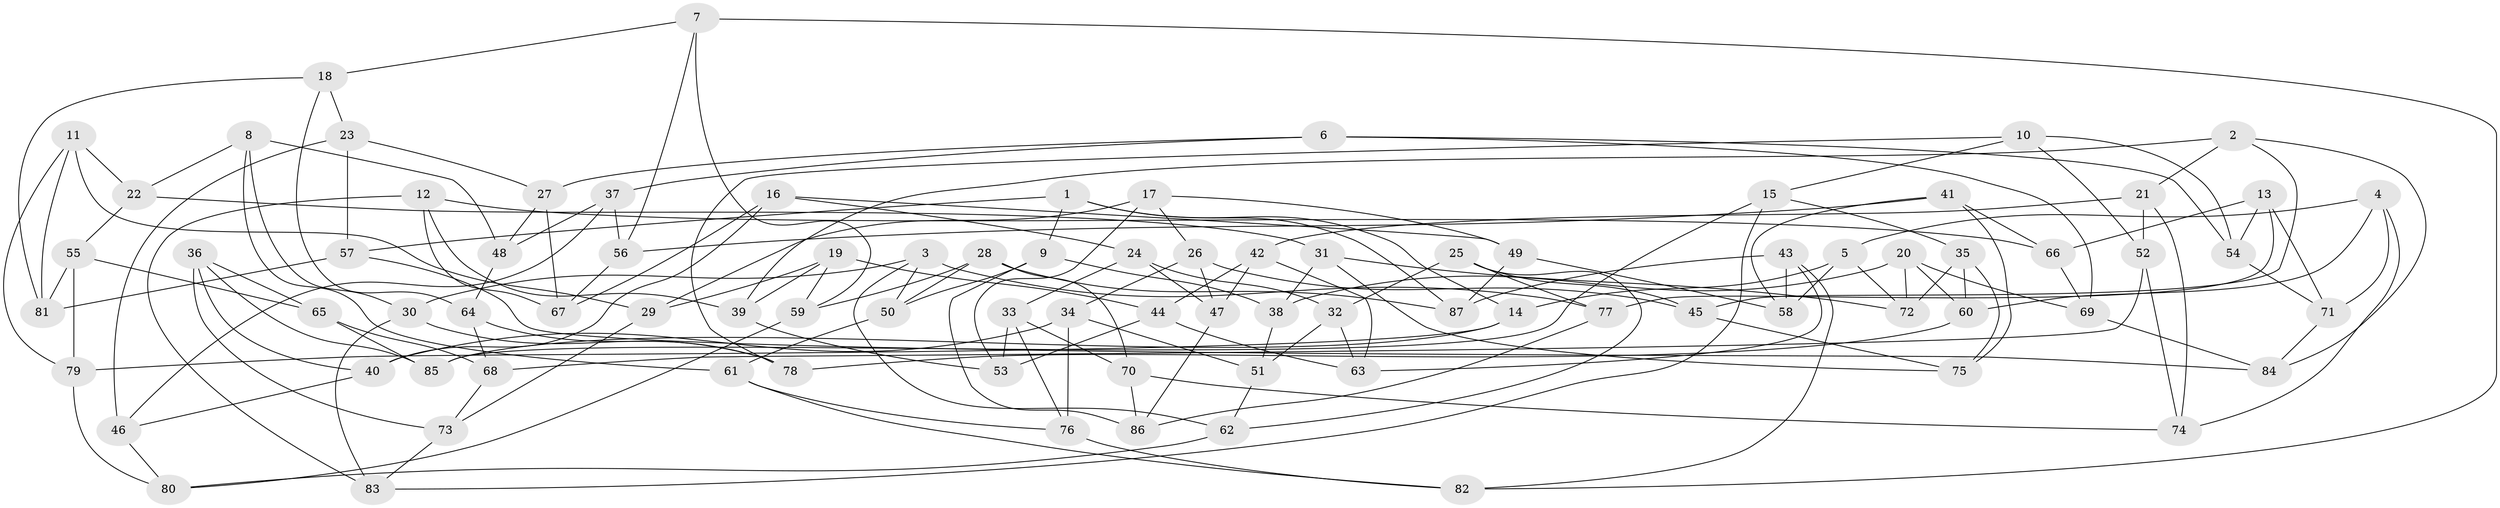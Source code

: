 // Generated by graph-tools (version 1.1) at 2025/58/03/09/25 04:58:31]
// undirected, 87 vertices, 174 edges
graph export_dot {
graph [start="1"]
  node [color=gray90,style=filled];
  1;
  2;
  3;
  4;
  5;
  6;
  7;
  8;
  9;
  10;
  11;
  12;
  13;
  14;
  15;
  16;
  17;
  18;
  19;
  20;
  21;
  22;
  23;
  24;
  25;
  26;
  27;
  28;
  29;
  30;
  31;
  32;
  33;
  34;
  35;
  36;
  37;
  38;
  39;
  40;
  41;
  42;
  43;
  44;
  45;
  46;
  47;
  48;
  49;
  50;
  51;
  52;
  53;
  54;
  55;
  56;
  57;
  58;
  59;
  60;
  61;
  62;
  63;
  64;
  65;
  66;
  67;
  68;
  69;
  70;
  71;
  72;
  73;
  74;
  75;
  76;
  77;
  78;
  79;
  80;
  81;
  82;
  83;
  84;
  85;
  86;
  87;
  1 -- 14;
  1 -- 57;
  1 -- 9;
  1 -- 87;
  2 -- 39;
  2 -- 84;
  2 -- 45;
  2 -- 21;
  3 -- 77;
  3 -- 50;
  3 -- 30;
  3 -- 62;
  4 -- 5;
  4 -- 74;
  4 -- 60;
  4 -- 71;
  5 -- 58;
  5 -- 72;
  5 -- 14;
  6 -- 37;
  6 -- 27;
  6 -- 54;
  6 -- 69;
  7 -- 56;
  7 -- 59;
  7 -- 82;
  7 -- 18;
  8 -- 61;
  8 -- 30;
  8 -- 22;
  8 -- 48;
  9 -- 50;
  9 -- 86;
  9 -- 38;
  10 -- 54;
  10 -- 52;
  10 -- 15;
  10 -- 78;
  11 -- 81;
  11 -- 22;
  11 -- 79;
  11 -- 29;
  12 -- 39;
  12 -- 66;
  12 -- 83;
  12 -- 67;
  13 -- 77;
  13 -- 54;
  13 -- 71;
  13 -- 66;
  14 -- 79;
  14 -- 85;
  15 -- 85;
  15 -- 83;
  15 -- 35;
  16 -- 49;
  16 -- 67;
  16 -- 24;
  16 -- 40;
  17 -- 53;
  17 -- 29;
  17 -- 26;
  17 -- 49;
  18 -- 23;
  18 -- 81;
  18 -- 64;
  19 -- 59;
  19 -- 29;
  19 -- 39;
  19 -- 44;
  20 -- 60;
  20 -- 72;
  20 -- 38;
  20 -- 69;
  21 -- 52;
  21 -- 74;
  21 -- 42;
  22 -- 55;
  22 -- 31;
  23 -- 27;
  23 -- 57;
  23 -- 46;
  24 -- 33;
  24 -- 47;
  24 -- 32;
  25 -- 77;
  25 -- 32;
  25 -- 62;
  25 -- 45;
  26 -- 47;
  26 -- 45;
  26 -- 34;
  27 -- 67;
  27 -- 48;
  28 -- 70;
  28 -- 87;
  28 -- 50;
  28 -- 59;
  29 -- 73;
  30 -- 78;
  30 -- 83;
  31 -- 72;
  31 -- 75;
  31 -- 38;
  32 -- 63;
  32 -- 51;
  33 -- 76;
  33 -- 53;
  33 -- 70;
  34 -- 51;
  34 -- 40;
  34 -- 76;
  35 -- 72;
  35 -- 75;
  35 -- 60;
  36 -- 65;
  36 -- 40;
  36 -- 85;
  36 -- 73;
  37 -- 48;
  37 -- 46;
  37 -- 56;
  38 -- 51;
  39 -- 53;
  40 -- 46;
  41 -- 75;
  41 -- 58;
  41 -- 66;
  41 -- 56;
  42 -- 44;
  42 -- 63;
  42 -- 47;
  43 -- 87;
  43 -- 82;
  43 -- 63;
  43 -- 58;
  44 -- 63;
  44 -- 53;
  45 -- 75;
  46 -- 80;
  47 -- 86;
  48 -- 64;
  49 -- 58;
  49 -- 87;
  50 -- 61;
  51 -- 62;
  52 -- 68;
  52 -- 74;
  54 -- 71;
  55 -- 79;
  55 -- 81;
  55 -- 65;
  56 -- 67;
  57 -- 84;
  57 -- 81;
  59 -- 80;
  60 -- 78;
  61 -- 76;
  61 -- 82;
  62 -- 80;
  64 -- 78;
  64 -- 68;
  65 -- 68;
  65 -- 85;
  66 -- 69;
  68 -- 73;
  69 -- 84;
  70 -- 86;
  70 -- 74;
  71 -- 84;
  73 -- 83;
  76 -- 82;
  77 -- 86;
  79 -- 80;
}

